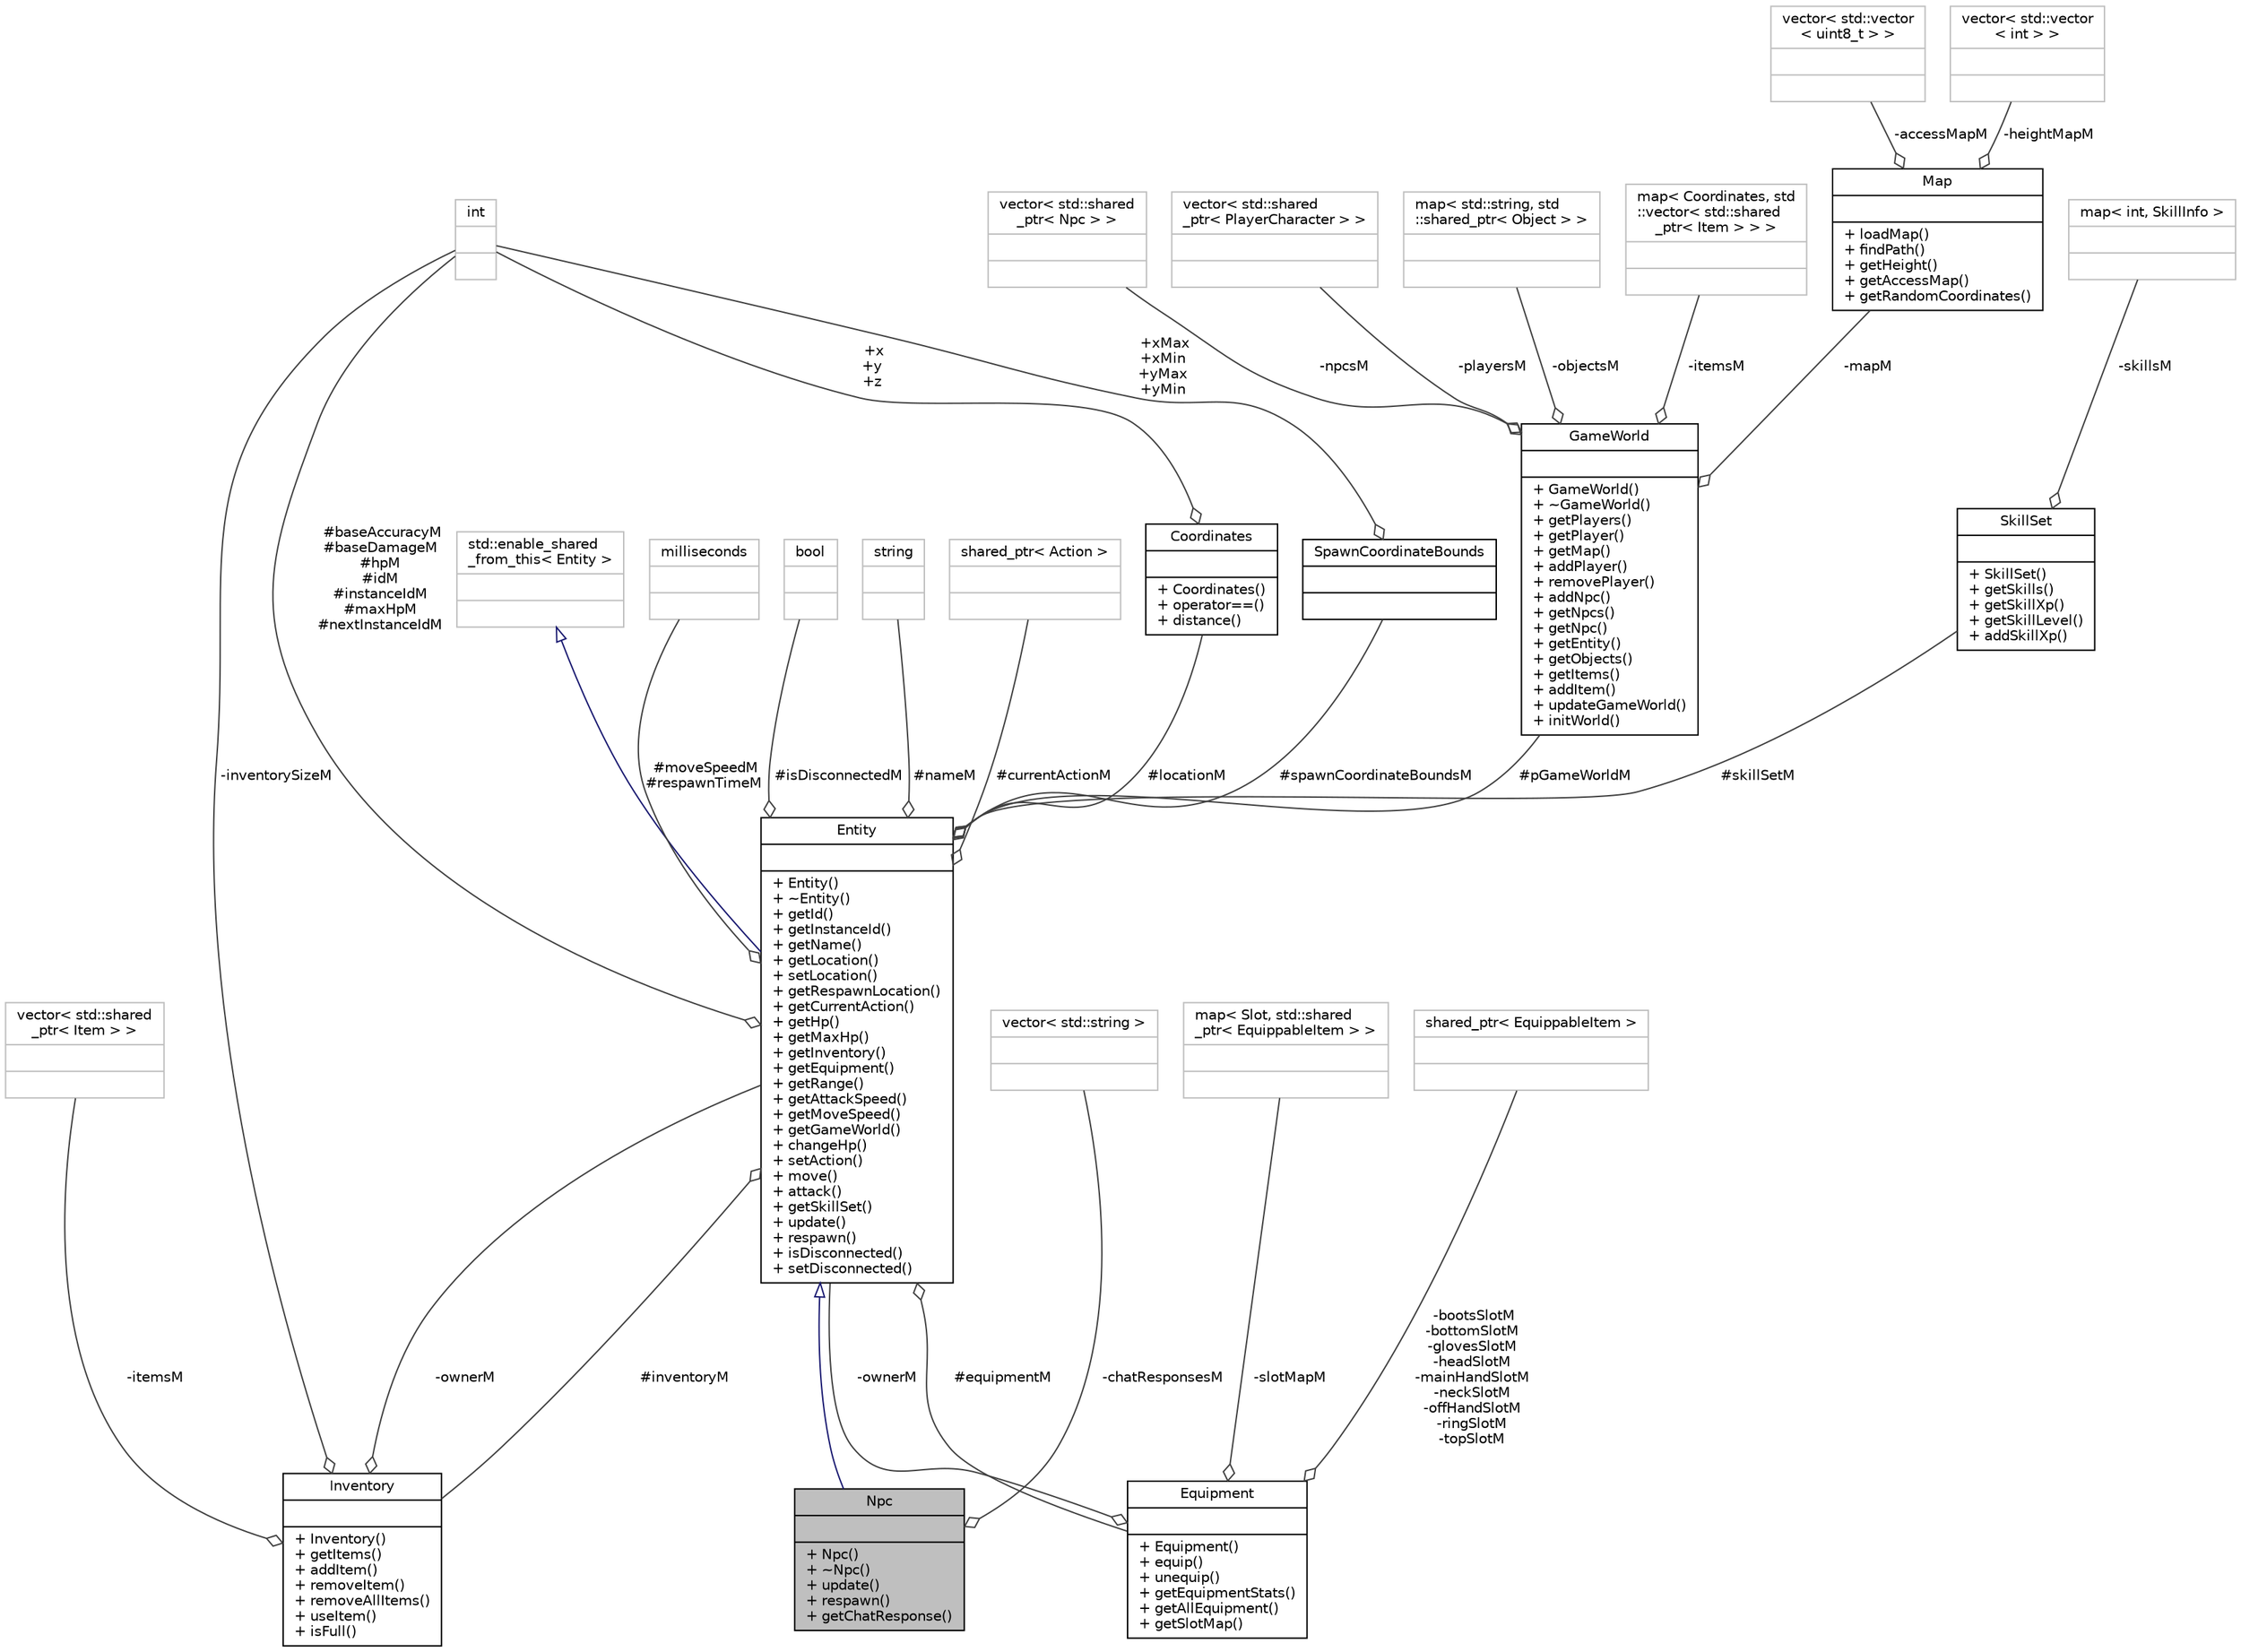 digraph "Npc"
{
 // LATEX_PDF_SIZE
  edge [fontname="Helvetica",fontsize="10",labelfontname="Helvetica",labelfontsize="10"];
  node [fontname="Helvetica",fontsize="10",shape=record];
  Node1 [label="{Npc\n||+ Npc()\l+ ~Npc()\l+ update()\l+ respawn()\l+ getChatResponse()\l}",height=0.2,width=0.4,color="black", fillcolor="grey75", style="filled", fontcolor="black",tooltip="Base NPC class. It represents a peaceful NPC that does not attack the player under any circumstances."];
  Node2 -> Node1 [dir="back",color="midnightblue",fontsize="10",style="solid",arrowtail="onormal",fontname="Helvetica"];
  Node2 [label="{Entity\n||+ Entity()\l+ ~Entity()\l+ getId()\l+ getInstanceId()\l+ getName()\l+ getLocation()\l+ setLocation()\l+ getRespawnLocation()\l+ getCurrentAction()\l+ getHp()\l+ getMaxHp()\l+ getInventory()\l+ getEquipment()\l+ getRange()\l+ getAttackSpeed()\l+ getMoveSpeed()\l+ getGameWorld()\l+ changeHp()\l+ setAction()\l+ move()\l+ attack()\l+ getSkillSet()\l+ update()\l+ respawn()\l+ isDisconnected()\l+ setDisconnected()\l}",height=0.2,width=0.4,color="black", fillcolor="white", style="filled",URL="$classEntity.html",tooltip="Base pure virtual Entity class. Different types of enities inherit this."];
  Node3 -> Node2 [dir="back",color="midnightblue",fontsize="10",style="solid",arrowtail="onormal",fontname="Helvetica"];
  Node3 [label="{std::enable_shared\l_from_this\< Entity \>\n||}",height=0.2,width=0.4,color="grey75", fillcolor="white", style="filled",tooltip=" "];
  Node4 -> Node2 [color="grey25",fontsize="10",style="solid",label=" #moveSpeedM\n#respawnTimeM" ,arrowhead="odiamond",fontname="Helvetica"];
  Node4 [label="{milliseconds\n||}",height=0.2,width=0.4,color="grey75", fillcolor="white", style="filled",tooltip=" "];
  Node5 -> Node2 [color="grey25",fontsize="10",style="solid",label=" #pGameWorldM" ,arrowhead="odiamond",fontname="Helvetica"];
  Node5 [label="{GameWorld\n||+ GameWorld()\l+ ~GameWorld()\l+ getPlayers()\l+ getPlayer()\l+ getMap()\l+ addPlayer()\l+ removePlayer()\l+ addNpc()\l+ getNpcs()\l+ getNpc()\l+ getEntity()\l+ getObjects()\l+ getItems()\l+ addItem()\l+ updateGameWorld()\l+ initWorld()\l}",height=0.2,width=0.4,color="black", fillcolor="white", style="filled",URL="$classGameWorld.html",tooltip="GameWorld class. It contains all the player, npc, object and item instances."];
  Node6 -> Node5 [color="grey25",fontsize="10",style="solid",label=" -itemsM" ,arrowhead="odiamond",fontname="Helvetica"];
  Node6 [label="{map\< Coordinates, std\l::vector\< std::shared\l_ptr\< Item \> \> \>\n||}",height=0.2,width=0.4,color="grey75", fillcolor="white", style="filled",tooltip=" "];
  Node7 -> Node5 [color="grey25",fontsize="10",style="solid",label=" -mapM" ,arrowhead="odiamond",fontname="Helvetica"];
  Node7 [label="{Map\n||+ loadMap()\l+ findPath()\l+ getHeight()\l+ getAccessMap()\l+ getRandomCoordinates()\l}",height=0.2,width=0.4,color="black", fillcolor="white", style="filled",URL="$classMap.html",tooltip="Static class representing the map of the game world. Map contains information about which tiles are a..."];
  Node8 -> Node7 [color="grey25",fontsize="10",style="solid",label=" -accessMapM" ,arrowhead="odiamond",fontname="Helvetica"];
  Node8 [label="{vector\< std::vector\l\< uint8_t \> \>\n||}",height=0.2,width=0.4,color="grey75", fillcolor="white", style="filled",tooltip=" "];
  Node9 -> Node7 [color="grey25",fontsize="10",style="solid",label=" -heightMapM" ,arrowhead="odiamond",fontname="Helvetica"];
  Node9 [label="{vector\< std::vector\l\< int \> \>\n||}",height=0.2,width=0.4,color="grey75", fillcolor="white", style="filled",tooltip=" "];
  Node10 -> Node5 [color="grey25",fontsize="10",style="solid",label=" -npcsM" ,arrowhead="odiamond",fontname="Helvetica"];
  Node10 [label="{vector\< std::shared\l_ptr\< Npc \> \>\n||}",height=0.2,width=0.4,color="grey75", fillcolor="white", style="filled",tooltip=" "];
  Node11 -> Node5 [color="grey25",fontsize="10",style="solid",label=" -playersM" ,arrowhead="odiamond",fontname="Helvetica"];
  Node11 [label="{vector\< std::shared\l_ptr\< PlayerCharacter \> \>\n||}",height=0.2,width=0.4,color="grey75", fillcolor="white", style="filled",tooltip=" "];
  Node12 -> Node5 [color="grey25",fontsize="10",style="solid",label=" -objectsM" ,arrowhead="odiamond",fontname="Helvetica"];
  Node12 [label="{map\< std::string, std\l::shared_ptr\< Object \> \>\n||}",height=0.2,width=0.4,color="grey75", fillcolor="white", style="filled",tooltip=" "];
  Node13 -> Node2 [color="grey25",fontsize="10",style="solid",label=" #inventoryM" ,arrowhead="odiamond",fontname="Helvetica"];
  Node13 [label="{Inventory\n||+ Inventory()\l+ getItems()\l+ addItem()\l+ removeItem()\l+ removeAllItems()\l+ useItem()\l+ isFull()\l}",height=0.2,width=0.4,color="black", fillcolor="white", style="filled",URL="$classInventory.html",tooltip="Represents the items that an entity can carry."];
  Node2 -> Node13 [color="grey25",fontsize="10",style="solid",label=" -ownerM" ,arrowhead="odiamond",fontname="Helvetica"];
  Node14 -> Node13 [color="grey25",fontsize="10",style="solid",label=" -inventorySizeM" ,arrowhead="odiamond",fontname="Helvetica"];
  Node14 [label="{int\n||}",height=0.2,width=0.4,color="grey75", fillcolor="white", style="filled",tooltip=" "];
  Node15 -> Node13 [color="grey25",fontsize="10",style="solid",label=" -itemsM" ,arrowhead="odiamond",fontname="Helvetica"];
  Node15 [label="{vector\< std::shared\l_ptr\< Item \> \>\n||}",height=0.2,width=0.4,color="grey75", fillcolor="white", style="filled",tooltip=" "];
  Node16 -> Node2 [color="grey25",fontsize="10",style="solid",label=" #locationM" ,arrowhead="odiamond",fontname="Helvetica"];
  Node16 [label="{Coordinates\n||+ Coordinates()\l+ operator==()\l+ distance()\l}",height=0.2,width=0.4,color="black", fillcolor="white", style="filled",URL="$structCoordinates.html",tooltip="Struct for coordinates."];
  Node14 -> Node16 [color="grey25",fontsize="10",style="solid",label=" +x\n+y\n+z" ,arrowhead="odiamond",fontname="Helvetica"];
  Node14 -> Node2 [color="grey25",fontsize="10",style="solid",label=" #baseAccuracyM\n#baseDamageM\n#hpM\n#idM\n#instanceIdM\n#maxHpM\n#nextInstanceIdM" ,arrowhead="odiamond",fontname="Helvetica"];
  Node17 -> Node2 [color="grey25",fontsize="10",style="solid",label=" #isDisconnectedM" ,arrowhead="odiamond",fontname="Helvetica"];
  Node17 [label="{bool\n||}",height=0.2,width=0.4,color="grey75", fillcolor="white", style="filled",tooltip=" "];
  Node18 -> Node2 [color="grey25",fontsize="10",style="solid",label=" #nameM" ,arrowhead="odiamond",fontname="Helvetica"];
  Node18 [label="{string\n||}",height=0.2,width=0.4,color="grey75", fillcolor="white", style="filled",tooltip=" "];
  Node19 -> Node2 [color="grey25",fontsize="10",style="solid",label=" #equipmentM" ,arrowhead="odiamond",fontname="Helvetica"];
  Node19 [label="{Equipment\n||+ Equipment()\l+ equip()\l+ unequip()\l+ getEquipmentStats()\l+ getAllEquipment()\l+ getSlotMap()\l}",height=0.2,width=0.4,color="black", fillcolor="white", style="filled",URL="$classEquipment.html",tooltip="Class for representing the items an entity has equipped."];
  Node2 -> Node19 [color="grey25",fontsize="10",style="solid",label=" -ownerM" ,arrowhead="odiamond",fontname="Helvetica"];
  Node20 -> Node19 [color="grey25",fontsize="10",style="solid",label=" -slotMapM" ,arrowhead="odiamond",fontname="Helvetica"];
  Node20 [label="{map\< Slot, std::shared\l_ptr\< EquippableItem \> \>\n||}",height=0.2,width=0.4,color="grey75", fillcolor="white", style="filled",tooltip=" "];
  Node21 -> Node19 [color="grey25",fontsize="10",style="solid",label=" -bootsSlotM\n-bottomSlotM\n-glovesSlotM\n-headSlotM\n-mainHandSlotM\n-neckSlotM\n-offHandSlotM\n-ringSlotM\n-topSlotM" ,arrowhead="odiamond",fontname="Helvetica"];
  Node21 [label="{shared_ptr\< EquippableItem \>\n||}",height=0.2,width=0.4,color="grey75", fillcolor="white", style="filled",tooltip=" "];
  Node22 -> Node2 [color="grey25",fontsize="10",style="solid",label=" #currentActionM" ,arrowhead="odiamond",fontname="Helvetica"];
  Node22 [label="{shared_ptr\< Action \>\n||}",height=0.2,width=0.4,color="grey75", fillcolor="white", style="filled",tooltip=" "];
  Node23 -> Node2 [color="grey25",fontsize="10",style="solid",label=" #skillSetM" ,arrowhead="odiamond",fontname="Helvetica"];
  Node23 [label="{SkillSet\n||+ SkillSet()\l+ getSkills()\l+ getSkillXp()\l+ getSkillLevel()\l+ addSkillXp()\l}",height=0.2,width=0.4,color="black", fillcolor="white", style="filled",URL="$classSkillSet.html",tooltip="Contains all the skills that a character has."];
  Node24 -> Node23 [color="grey25",fontsize="10",style="solid",label=" -skillsM" ,arrowhead="odiamond",fontname="Helvetica"];
  Node24 [label="{map\< int, SkillInfo \>\n||}",height=0.2,width=0.4,color="grey75", fillcolor="white", style="filled",tooltip=" "];
  Node25 -> Node2 [color="grey25",fontsize="10",style="solid",label=" #spawnCoordinateBoundsM" ,arrowhead="odiamond",fontname="Helvetica"];
  Node25 [label="{SpawnCoordinateBounds\n||}",height=0.2,width=0.4,color="black", fillcolor="white", style="filled",URL="$structSpawnCoordinateBounds.html",tooltip="Contains the spawn coordinate bounds for a character."];
  Node14 -> Node25 [color="grey25",fontsize="10",style="solid",label=" +xMax\n+xMin\n+yMax\n+yMin" ,arrowhead="odiamond",fontname="Helvetica"];
  Node26 -> Node1 [color="grey25",fontsize="10",style="solid",label=" -chatResponsesM" ,arrowhead="odiamond",fontname="Helvetica"];
  Node26 [label="{vector\< std::string \>\n||}",height=0.2,width=0.4,color="grey75", fillcolor="white", style="filled",tooltip=" "];
}
